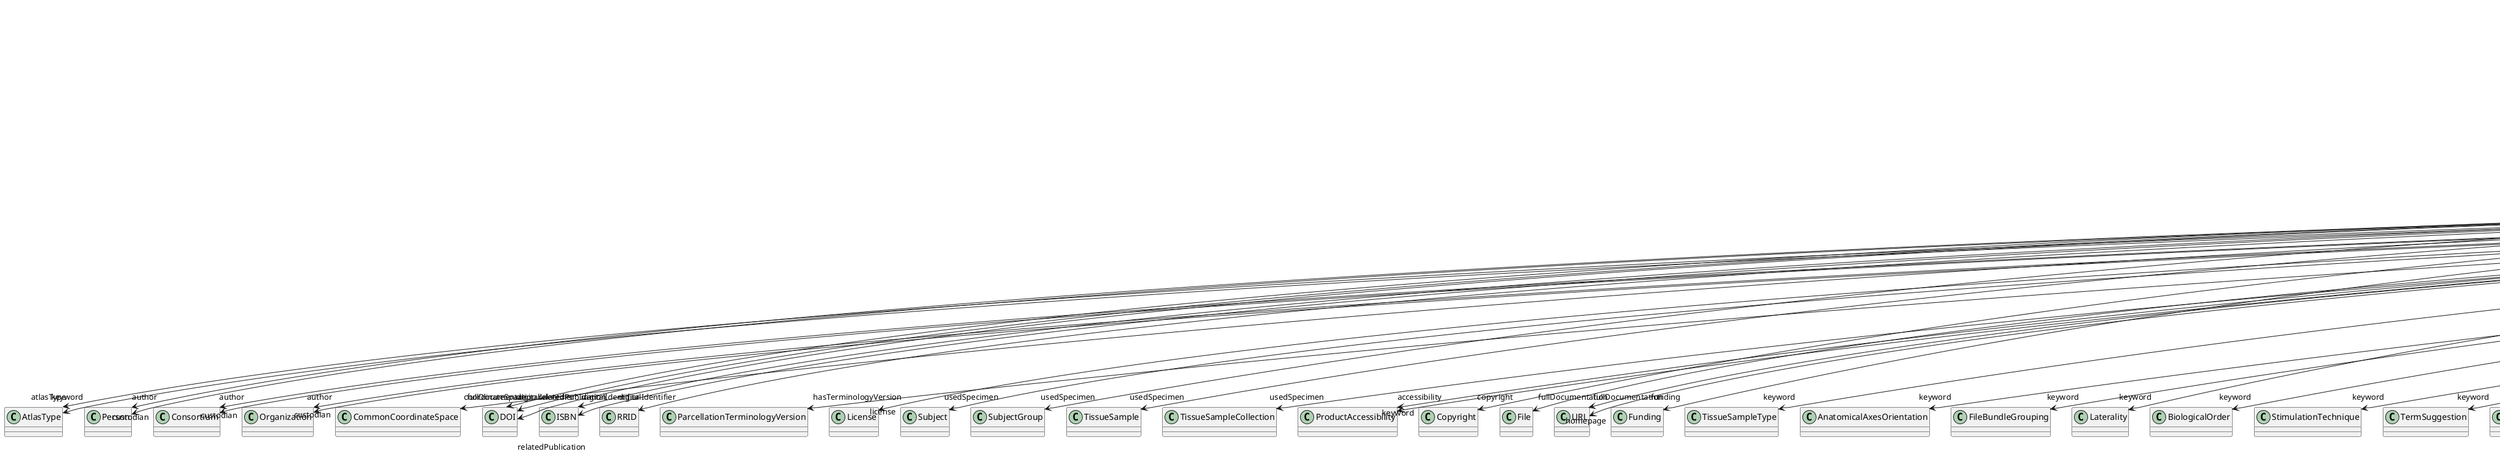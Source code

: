 @startuml
class BrainAtlasVersion {
+abbreviation
+atlasType
+author
+coordinateSpace
+digitalIdentifier
+hasTerminologyVersion
+isAlternativeVersionOf
+isNewVersionOf
+license
+ontologyIdentifier
+usedSpecimen
+accessibility
+copyright
+custodian
+description
+fullDocumentation
+fullName
+funding
+homepage
+howToCite
+keyword
+otherContribution
+relatedPublication
+releaseDate
+repository
+shortName
+supportChannel
+versionIdentifier
+versionInnovation

}
BrainAtlasVersion -d-> "atlasType" AtlasType
BrainAtlasVersion -d-> "author" Person
BrainAtlasVersion -d-> "author" Consortium
BrainAtlasVersion -d-> "author" Organization
BrainAtlasVersion -d-> "coordinateSpace" CommonCoordinateSpace
BrainAtlasVersion -d-> "digitalIdentifier" DOI
BrainAtlasVersion -d-> "digitalIdentifier" ISBN
BrainAtlasVersion -d-> "digitalIdentifier" RRID
BrainAtlasVersion -d-> "hasTerminologyVersion" ParcellationTerminologyVersion
BrainAtlasVersion -d-> "isAlternativeVersionOf" BrainAtlasVersion
BrainAtlasVersion -d-> "isNewVersionOf" BrainAtlasVersion
BrainAtlasVersion -d-> "license" License
BrainAtlasVersion -d-> "usedSpecimen" Subject
BrainAtlasVersion -d-> "usedSpecimen" SubjectGroup
BrainAtlasVersion -d-> "usedSpecimen" TissueSample
BrainAtlasVersion -d-> "usedSpecimen" TissueSampleCollection
BrainAtlasVersion -d-> "accessibility" ProductAccessibility
BrainAtlasVersion -d-> "copyright" Copyright
BrainAtlasVersion -d-> "custodian" Person
BrainAtlasVersion -d-> "custodian" Consortium
BrainAtlasVersion -d-> "custodian" Organization
BrainAtlasVersion -d-> "fullDocumentation" DOI
BrainAtlasVersion -d-> "fullDocumentation" File
BrainAtlasVersion -d-> "fullDocumentation" URL
BrainAtlasVersion -d-> "funding" Funding
BrainAtlasVersion -d-> "homepage" URL
BrainAtlasVersion -d-> "keyword" TissueSampleType
BrainAtlasVersion -d-> "keyword" ProductAccessibility
BrainAtlasVersion -d-> "keyword" AnatomicalAxesOrientation
BrainAtlasVersion -d-> "keyword" FileBundleGrouping
BrainAtlasVersion -d-> "keyword" Laterality
BrainAtlasVersion -d-> "keyword" BiologicalOrder
BrainAtlasVersion -d-> "keyword" StimulationTechnique
BrainAtlasVersion -d-> "keyword" TermSuggestion
BrainAtlasVersion -d-> "keyword" AtlasType
BrainAtlasVersion -d-> "keyword" VisualStimulusType
BrainAtlasVersion -d-> "keyword" CellCultureType
BrainAtlasVersion -d-> "keyword" SoftwareFeature
BrainAtlasVersion -d-> "keyword" MolecularEntity
BrainAtlasVersion -d-> "keyword" GeneticStrainType
BrainAtlasVersion -d-> "keyword" TissueSampleAttribute
BrainAtlasVersion -d-> "keyword" GustatoryStimulusType
BrainAtlasVersion -d-> "keyword" LearningResourceType
BrainAtlasVersion -d-> "keyword" Technique
BrainAtlasVersion -d-> "keyword" ContributionType
BrainAtlasVersion -d-> "keyword" AgeCategory
BrainAtlasVersion -d-> "keyword" Organ
BrainAtlasVersion -d-> "keyword" TypeOfUncertainty
BrainAtlasVersion -d-> "keyword" FileRepositoryType
BrainAtlasVersion -d-> "keyword" OperatingDevice
BrainAtlasVersion -d-> "keyword" FileUsageRole
BrainAtlasVersion -d-> "keyword" Disease
BrainAtlasVersion -d-> "keyword" TactileStimulusType
BrainAtlasVersion -d-> "keyword" UnitOfMeasurement
BrainAtlasVersion -d-> "keyword" Language
BrainAtlasVersion -d-> "keyword" AuditoryStimulusType
BrainAtlasVersion -d-> "keyword" UBERONParcellation
BrainAtlasVersion -d-> "keyword" BiologicalSex
BrainAtlasVersion -d-> "keyword" DeviceType
BrainAtlasVersion -d-> "keyword" SubjectAttribute
BrainAtlasVersion -d-> "keyword" StimulationApproach
BrainAtlasVersion -d-> "keyword" SetupType
BrainAtlasVersion -d-> "keyword" SoftwareApplicationCategory
BrainAtlasVersion -d-> "keyword" Species
BrainAtlasVersion -d-> "keyword" EducationalLevel
BrainAtlasVersion -d-> "keyword" ProgrammingLanguage
BrainAtlasVersion -d-> "keyword" OpticalStimulusType
BrainAtlasVersion -d-> "keyword" DiseaseModel
BrainAtlasVersion -d-> "keyword" OlfactoryStimulusType
BrainAtlasVersion -d-> "keyword" DataType
BrainAtlasVersion -d-> "keyword" ExperimentalApproach
BrainAtlasVersion -d-> "keyword" DifferenceMeasure
BrainAtlasVersion -d-> "keyword" MetaDataModelType
BrainAtlasVersion -d-> "keyword" AnnotationType
BrainAtlasVersion -d-> "keyword" Handedness
BrainAtlasVersion -d-> "keyword" EthicsAssessment
BrainAtlasVersion -d-> "keyword" SemanticDataType
BrainAtlasVersion -d-> "keyword" CranialWindowConstructionType
BrainAtlasVersion -d-> "keyword" MeasuredQuantity
BrainAtlasVersion -d-> "keyword" OperatingSystem
BrainAtlasVersion -d-> "keyword" Terminology
BrainAtlasVersion -d-> "keyword" CriteriaQualityType
BrainAtlasVersion -d-> "keyword" ActionStatusType
BrainAtlasVersion -d-> "keyword" AnatomicalPlane
BrainAtlasVersion -d-> "keyword" ChemicalMixtureType
BrainAtlasVersion -d-> "keyword" ModelScope
BrainAtlasVersion -d-> "keyword" ModelAbstractionLevel
BrainAtlasVersion -d-> "keyword" ElectricalStimulusType
BrainAtlasVersion -d-> "keyword" CranialWindowReinforcementType
BrainAtlasVersion -d-> "keyword" PreparationType
BrainAtlasVersion -d-> "keyword" Service
BrainAtlasVersion -d-> "keyword" PatchClampVariation
BrainAtlasVersion -d-> "keyword" CellType
BrainAtlasVersion -d-> "keyword" BreedingType
BrainAtlasVersion -d-> "keyword" QualitativeOverlap
BrainAtlasVersion -d-> "keyword" SubcellularEntity
BrainAtlasVersion -d-> "otherContribution" Contribution
BrainAtlasVersion -d-> "relatedPublication" DOI
BrainAtlasVersion -d-> "relatedPublication" ISBN
BrainAtlasVersion -d-> "relatedPublication" HANDLE
BrainAtlasVersion -d-> "repository" FileRepository

@enduml